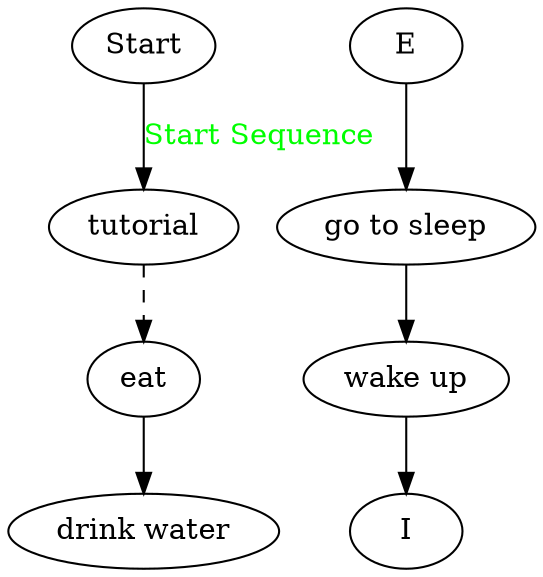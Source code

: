 digraph Garretts_planner {

A [label="Start"]
B [label="tutorial"]
C [label="eat"]
D [label="drink water"]
E [labal="do homework"]
F [label="go to sleep"]
G [label="wake up"]

A -> B [label="Start Sequence", fontcolor="green"]
B -> C [style="dashed"]
C -> D [              ]
E -> F [	      ]
F -> G [	      ]
G -> I [	      ]








}